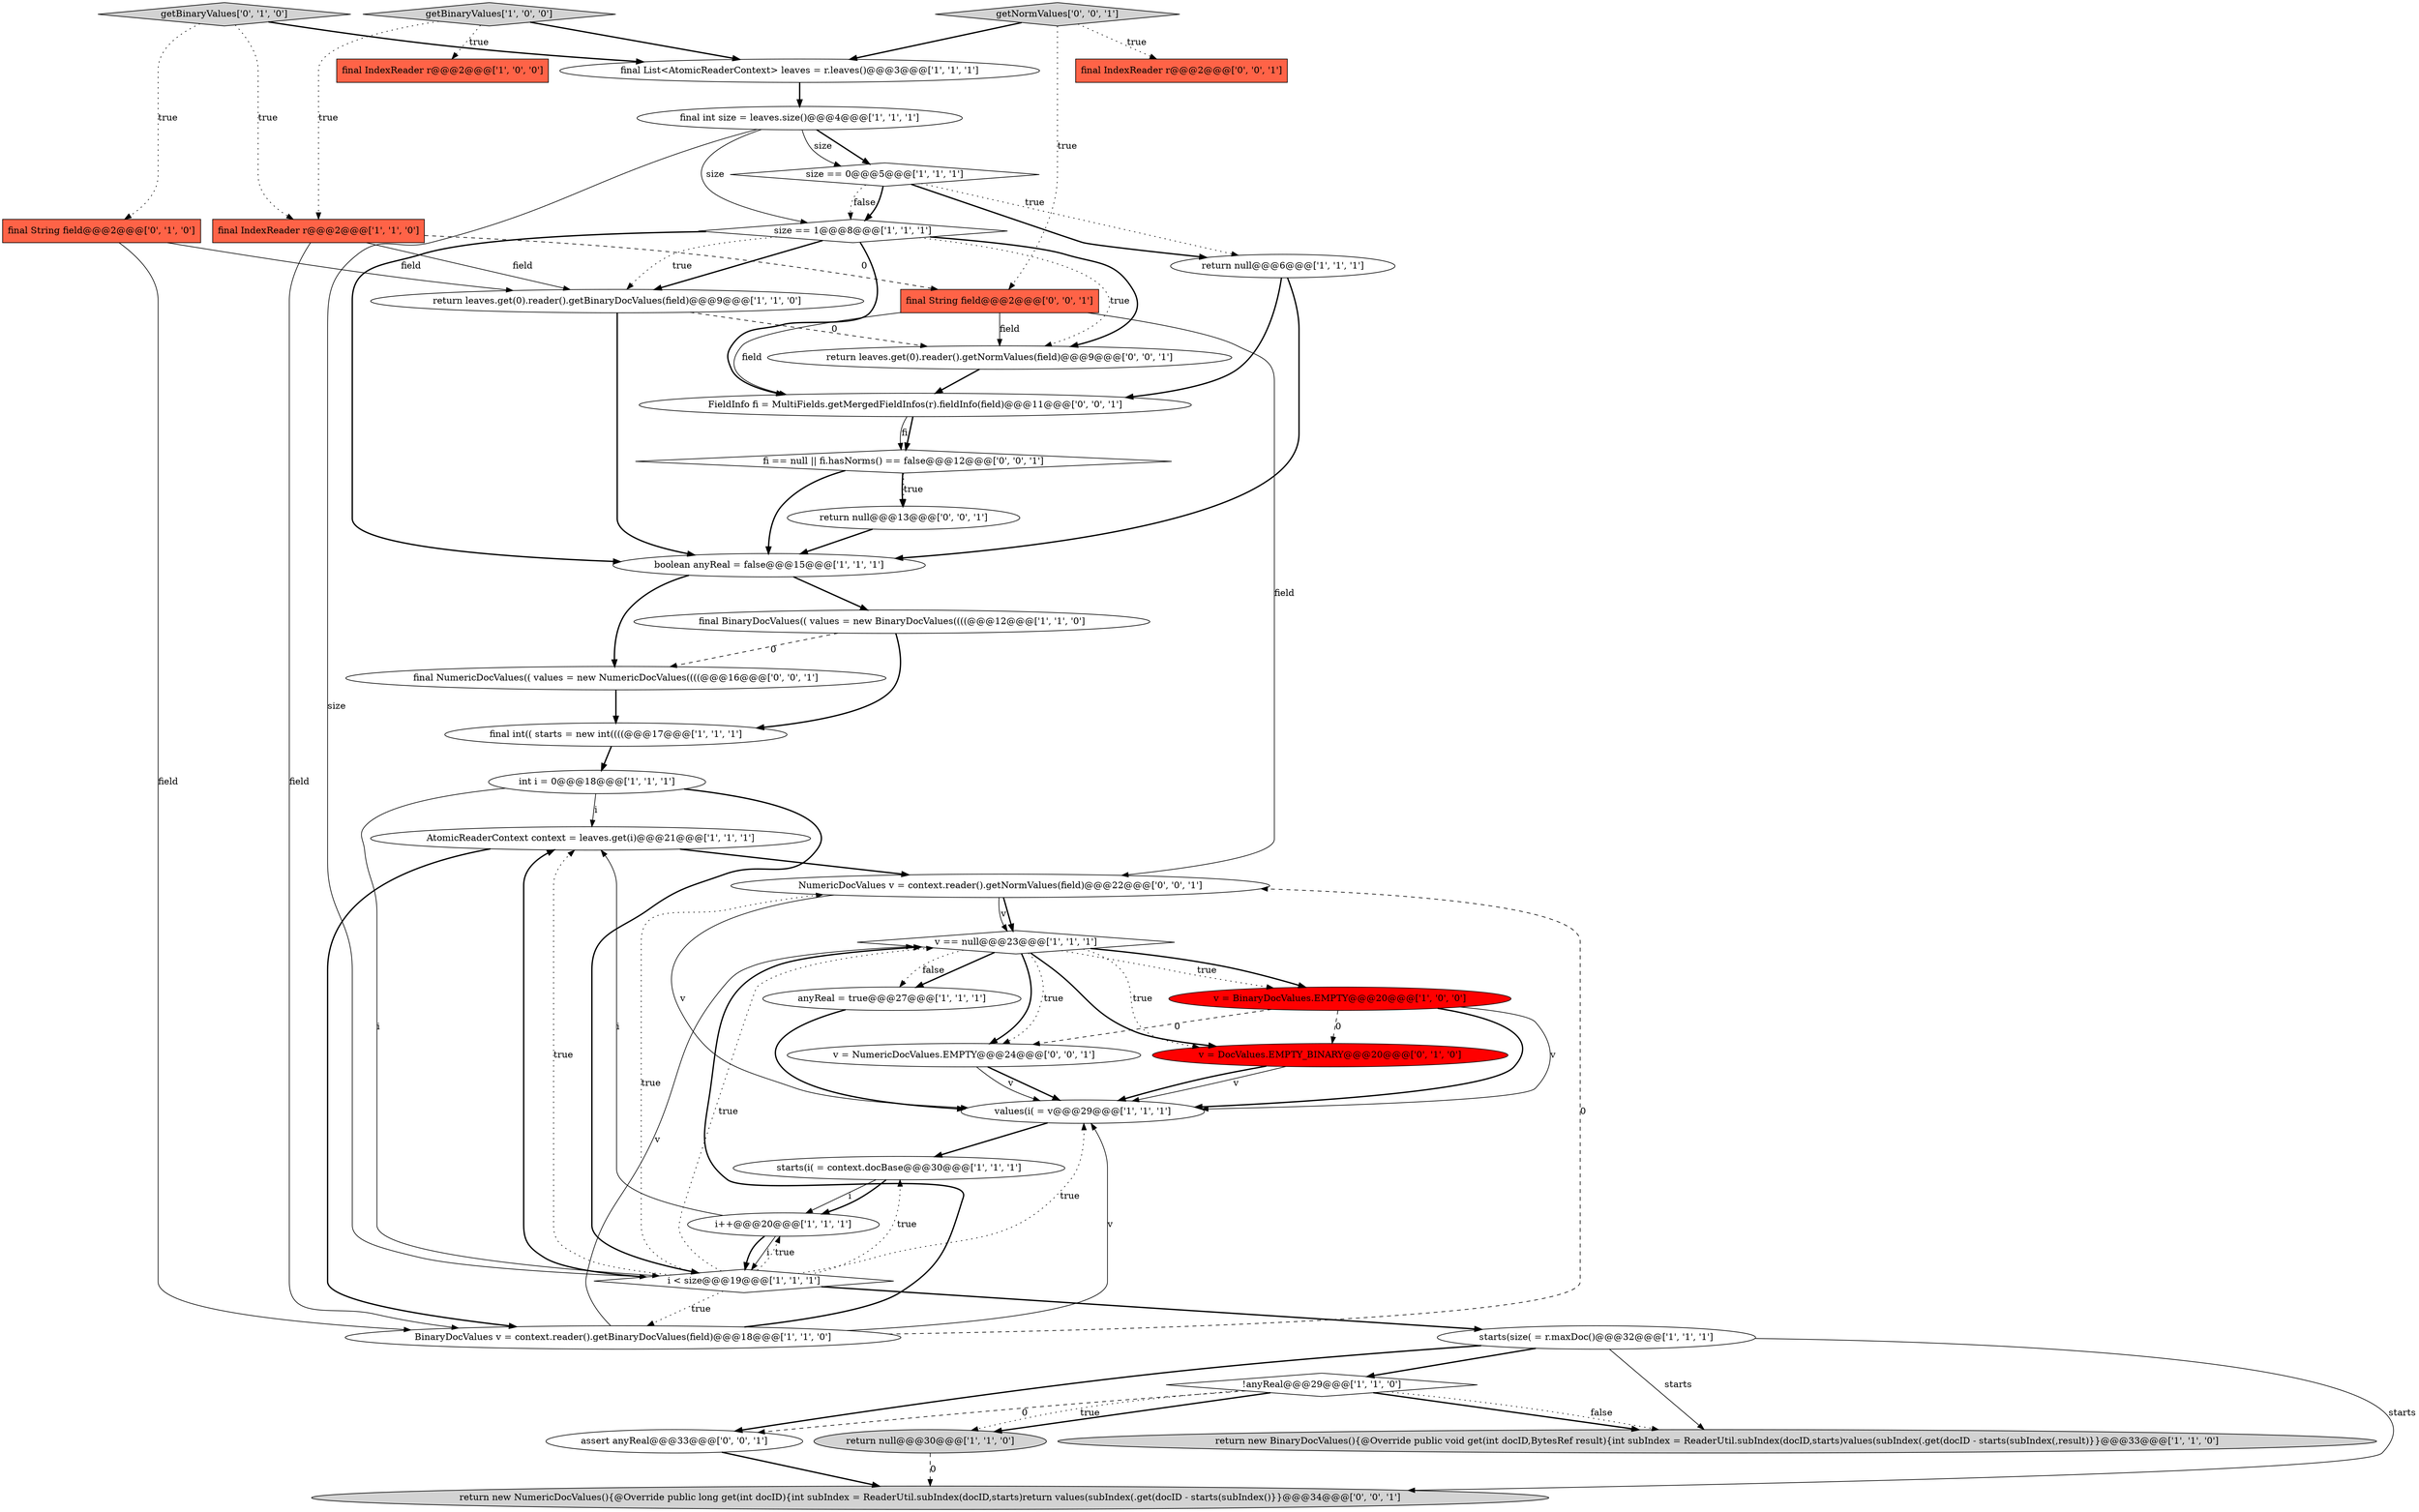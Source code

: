 digraph {
8 [style = filled, label = "AtomicReaderContext context = leaves.get(i)@@@21@@@['1', '1', '1']", fillcolor = white, shape = ellipse image = "AAA0AAABBB1BBB"];
24 [style = filled, label = "size == 1@@@8@@@['1', '1', '1']", fillcolor = white, shape = diamond image = "AAA0AAABBB1BBB"];
17 [style = filled, label = "boolean anyReal = false@@@15@@@['1', '1', '1']", fillcolor = white, shape = ellipse image = "AAA0AAABBB1BBB"];
20 [style = filled, label = "v = BinaryDocValues.EMPTY@@@20@@@['1', '0', '0']", fillcolor = red, shape = ellipse image = "AAA1AAABBB1BBB"];
18 [style = filled, label = "final List<AtomicReaderContext> leaves = r.leaves()@@@3@@@['1', '1', '1']", fillcolor = white, shape = ellipse image = "AAA0AAABBB1BBB"];
29 [style = filled, label = "final IndexReader r@@@2@@@['0', '0', '1']", fillcolor = tomato, shape = box image = "AAA0AAABBB3BBB"];
32 [style = filled, label = "return null@@@13@@@['0', '0', '1']", fillcolor = white, shape = ellipse image = "AAA0AAABBB3BBB"];
6 [style = filled, label = "anyReal = true@@@27@@@['1', '1', '1']", fillcolor = white, shape = ellipse image = "AAA0AAABBB1BBB"];
31 [style = filled, label = "NumericDocValues v = context.reader().getNormValues(field)@@@22@@@['0', '0', '1']", fillcolor = white, shape = ellipse image = "AAA0AAABBB3BBB"];
23 [style = filled, label = "final BinaryDocValues(( values = new BinaryDocValues((((@@@12@@@['1', '1', '0']", fillcolor = white, shape = ellipse image = "AAA0AAABBB1BBB"];
16 [style = filled, label = "return null@@@6@@@['1', '1', '1']", fillcolor = white, shape = ellipse image = "AAA0AAABBB1BBB"];
38 [style = filled, label = "return new NumericDocValues(){@Override public long get(int docID){int subIndex = ReaderUtil.subIndex(docID,starts)return values(subIndex(.get(docID - starts(subIndex()}}@@@34@@@['0', '0', '1']", fillcolor = lightgray, shape = ellipse image = "AAA0AAABBB3BBB"];
14 [style = filled, label = "return new BinaryDocValues(){@Override public void get(int docID,BytesRef result){int subIndex = ReaderUtil.subIndex(docID,starts)values(subIndex(.get(docID - starts(subIndex(,result)}}@@@33@@@['1', '1', '0']", fillcolor = lightgray, shape = ellipse image = "AAA0AAABBB1BBB"];
34 [style = filled, label = "FieldInfo fi = MultiFields.getMergedFieldInfos(r).fieldInfo(field)@@@11@@@['0', '0', '1']", fillcolor = white, shape = ellipse image = "AAA0AAABBB3BBB"];
22 [style = filled, label = "final int(( starts = new int((((@@@17@@@['1', '1', '1']", fillcolor = white, shape = ellipse image = "AAA0AAABBB1BBB"];
12 [style = filled, label = "final IndexReader r@@@2@@@['1', '1', '0']", fillcolor = tomato, shape = box image = "AAA0AAABBB1BBB"];
27 [style = filled, label = "getBinaryValues['0', '1', '0']", fillcolor = lightgray, shape = diamond image = "AAA0AAABBB2BBB"];
30 [style = filled, label = "final NumericDocValues(( values = new NumericDocValues((((@@@16@@@['0', '0', '1']", fillcolor = white, shape = ellipse image = "AAA0AAABBB3BBB"];
26 [style = filled, label = "final String field@@@2@@@['0', '1', '0']", fillcolor = tomato, shape = box image = "AAA0AAABBB2BBB"];
5 [style = filled, label = "final IndexReader r@@@2@@@['1', '0', '0']", fillcolor = tomato, shape = box image = "AAA0AAABBB1BBB"];
9 [style = filled, label = "v == null@@@23@@@['1', '1', '1']", fillcolor = white, shape = diamond image = "AAA0AAABBB1BBB"];
35 [style = filled, label = "return leaves.get(0).reader().getNormValues(field)@@@9@@@['0', '0', '1']", fillcolor = white, shape = ellipse image = "AAA0AAABBB3BBB"];
39 [style = filled, label = "v = NumericDocValues.EMPTY@@@24@@@['0', '0', '1']", fillcolor = white, shape = ellipse image = "AAA0AAABBB3BBB"];
40 [style = filled, label = "assert anyReal@@@33@@@['0', '0', '1']", fillcolor = white, shape = ellipse image = "AAA0AAABBB3BBB"];
7 [style = filled, label = "i++@@@20@@@['1', '1', '1']", fillcolor = white, shape = ellipse image = "AAA0AAABBB1BBB"];
1 [style = filled, label = "size == 0@@@5@@@['1', '1', '1']", fillcolor = white, shape = diamond image = "AAA0AAABBB1BBB"];
25 [style = filled, label = "return null@@@30@@@['1', '1', '0']", fillcolor = lightgray, shape = ellipse image = "AAA0AAABBB1BBB"];
3 [style = filled, label = "BinaryDocValues v = context.reader().getBinaryDocValues(field)@@@18@@@['1', '1', '0']", fillcolor = white, shape = ellipse image = "AAA0AAABBB1BBB"];
19 [style = filled, label = "getBinaryValues['1', '0', '0']", fillcolor = lightgray, shape = diamond image = "AAA0AAABBB1BBB"];
37 [style = filled, label = "fi == null || fi.hasNorms() == false@@@12@@@['0', '0', '1']", fillcolor = white, shape = diamond image = "AAA0AAABBB3BBB"];
13 [style = filled, label = "final int size = leaves.size()@@@4@@@['1', '1', '1']", fillcolor = white, shape = ellipse image = "AAA0AAABBB1BBB"];
11 [style = filled, label = "!anyReal@@@29@@@['1', '1', '0']", fillcolor = white, shape = diamond image = "AAA0AAABBB1BBB"];
36 [style = filled, label = "final String field@@@2@@@['0', '0', '1']", fillcolor = tomato, shape = box image = "AAA0AAABBB3BBB"];
4 [style = filled, label = "int i = 0@@@18@@@['1', '1', '1']", fillcolor = white, shape = ellipse image = "AAA0AAABBB1BBB"];
10 [style = filled, label = "starts(i( = context.docBase@@@30@@@['1', '1', '1']", fillcolor = white, shape = ellipse image = "AAA0AAABBB1BBB"];
15 [style = filled, label = "return leaves.get(0).reader().getBinaryDocValues(field)@@@9@@@['1', '1', '0']", fillcolor = white, shape = ellipse image = "AAA0AAABBB1BBB"];
21 [style = filled, label = "values(i( = v@@@29@@@['1', '1', '1']", fillcolor = white, shape = ellipse image = "AAA0AAABBB1BBB"];
33 [style = filled, label = "getNormValues['0', '0', '1']", fillcolor = lightgray, shape = diamond image = "AAA0AAABBB3BBB"];
0 [style = filled, label = "i < size@@@19@@@['1', '1', '1']", fillcolor = white, shape = diamond image = "AAA0AAABBB1BBB"];
2 [style = filled, label = "starts(size( = r.maxDoc()@@@32@@@['1', '1', '1']", fillcolor = white, shape = ellipse image = "AAA0AAABBB1BBB"];
28 [style = filled, label = "v = DocValues.EMPTY_BINARY@@@20@@@['0', '1', '0']", fillcolor = red, shape = ellipse image = "AAA1AAABBB2BBB"];
21->10 [style = bold, label=""];
2->14 [style = solid, label="starts"];
11->14 [style = bold, label=""];
11->40 [style = dashed, label="0"];
31->9 [style = bold, label=""];
24->35 [style = dotted, label="true"];
13->0 [style = solid, label="size"];
24->34 [style = bold, label=""];
40->38 [style = bold, label=""];
13->1 [style = bold, label=""];
9->6 [style = bold, label=""];
22->4 [style = bold, label=""];
0->31 [style = dotted, label="true"];
15->17 [style = bold, label=""];
12->3 [style = solid, label="field"];
13->1 [style = solid, label="size"];
23->22 [style = bold, label=""];
28->21 [style = bold, label=""];
0->21 [style = dotted, label="true"];
33->18 [style = bold, label=""];
31->9 [style = solid, label="v"];
24->17 [style = bold, label=""];
0->8 [style = bold, label=""];
37->32 [style = bold, label=""];
0->3 [style = dotted, label="true"];
20->39 [style = dashed, label="0"];
10->7 [style = solid, label="i"];
11->25 [style = bold, label=""];
0->7 [style = dotted, label="true"];
9->28 [style = dotted, label="true"];
19->18 [style = bold, label=""];
9->39 [style = bold, label=""];
0->10 [style = dotted, label="true"];
3->31 [style = dashed, label="0"];
3->21 [style = solid, label="v"];
16->34 [style = bold, label=""];
7->0 [style = bold, label=""];
16->17 [style = bold, label=""];
26->3 [style = solid, label="field"];
34->37 [style = solid, label="fi"];
10->7 [style = bold, label=""];
4->8 [style = solid, label="i"];
20->21 [style = solid, label="v"];
4->0 [style = bold, label=""];
0->8 [style = dotted, label="true"];
13->24 [style = solid, label="size"];
1->16 [style = bold, label=""];
4->0 [style = solid, label="i"];
35->34 [style = bold, label=""];
32->17 [style = bold, label=""];
27->18 [style = bold, label=""];
26->15 [style = solid, label="field"];
8->31 [style = bold, label=""];
6->21 [style = bold, label=""];
8->3 [style = bold, label=""];
19->12 [style = dotted, label="true"];
9->20 [style = bold, label=""];
17->23 [style = bold, label=""];
1->24 [style = dotted, label="false"];
28->21 [style = solid, label="v"];
15->35 [style = dashed, label="0"];
9->28 [style = bold, label=""];
3->9 [style = bold, label=""];
39->21 [style = bold, label=""];
36->35 [style = solid, label="field"];
25->38 [style = dashed, label="0"];
37->32 [style = dotted, label="true"];
9->6 [style = dotted, label="false"];
9->20 [style = dotted, label="true"];
19->5 [style = dotted, label="true"];
33->29 [style = dotted, label="true"];
1->16 [style = dotted, label="true"];
7->8 [style = solid, label="i"];
0->9 [style = dotted, label="true"];
2->11 [style = bold, label=""];
24->15 [style = bold, label=""];
2->38 [style = solid, label="starts"];
3->9 [style = solid, label="v"];
30->22 [style = bold, label=""];
24->35 [style = bold, label=""];
27->26 [style = dotted, label="true"];
0->2 [style = bold, label=""];
37->17 [style = bold, label=""];
20->28 [style = dashed, label="0"];
36->31 [style = solid, label="field"];
7->0 [style = solid, label="i"];
17->30 [style = bold, label=""];
2->40 [style = bold, label=""];
11->14 [style = dotted, label="false"];
27->12 [style = dotted, label="true"];
31->21 [style = solid, label="v"];
12->15 [style = solid, label="field"];
33->36 [style = dotted, label="true"];
20->21 [style = bold, label=""];
11->25 [style = dotted, label="true"];
34->37 [style = bold, label=""];
12->36 [style = dashed, label="0"];
1->24 [style = bold, label=""];
39->21 [style = solid, label="v"];
24->15 [style = dotted, label="true"];
23->30 [style = dashed, label="0"];
18->13 [style = bold, label=""];
9->39 [style = dotted, label="true"];
36->34 [style = solid, label="field"];
}
